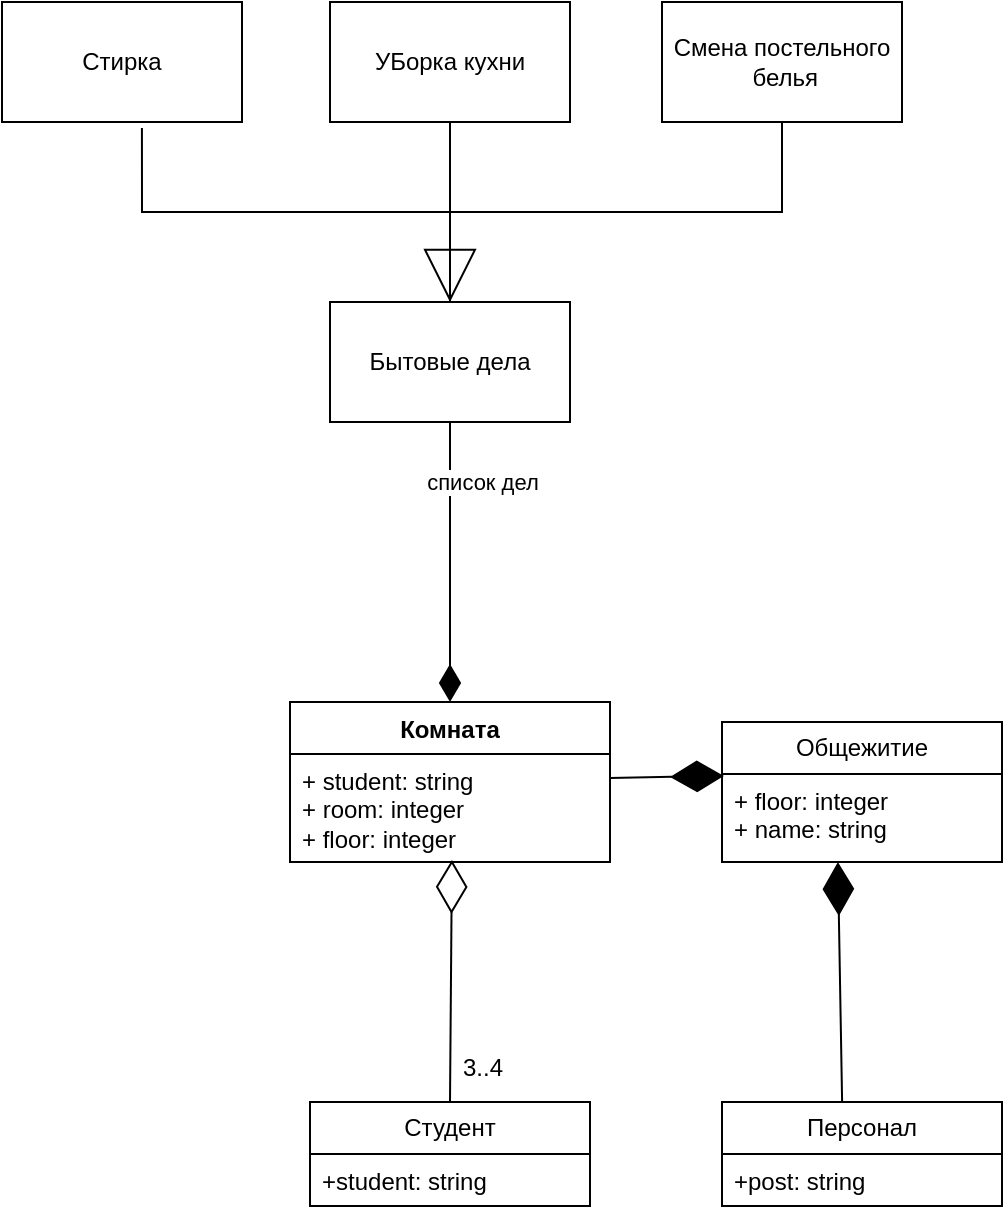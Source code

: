 <mxfile version="24.8.4" pages="2">
  <diagram name="Страница — 1" id="LvqfjD2M8qzksCrtMziz">
    <mxGraphModel dx="1195" dy="1906" grid="1" gridSize="10" guides="1" tooltips="1" connect="1" arrows="1" fold="1" page="1" pageScale="1" pageWidth="827" pageHeight="1169" math="0" shadow="0">
      <root>
        <mxCell id="0" />
        <mxCell id="1" parent="0" />
        <mxCell id="y4YscZzIlFFjTKctuAkd-9" value="" style="endArrow=diamondThin;endFill=1;endSize=24;html=1;rounded=0;exitX=1;exitY=0.222;exitDx=0;exitDy=0;entryX=0.007;entryY=0.385;entryDx=0;entryDy=0;entryPerimeter=0;exitPerimeter=0;" parent="1" source="y4YscZzIlFFjTKctuAkd-34" target="y4YscZzIlFFjTKctuAkd-39" edge="1">
          <mxGeometry width="160" relative="1" as="geometry">
            <mxPoint x="280" y="350" as="sourcePoint" />
            <mxPoint x="369.02" y="144.992" as="targetPoint" />
            <Array as="points" />
          </mxGeometry>
        </mxCell>
        <mxCell id="y4YscZzIlFFjTKctuAkd-21" value="Стирка" style="rounded=0;whiteSpace=wrap;html=1;" parent="1" vertex="1">
          <mxGeometry x="270" y="-400" width="120" height="60" as="geometry" />
        </mxCell>
        <mxCell id="y4YscZzIlFFjTKctuAkd-33" value="Комната" style="swimlane;fontStyle=1;align=center;verticalAlign=top;childLayout=stackLayout;horizontal=1;startSize=26;horizontalStack=0;resizeParent=1;resizeParentMax=0;resizeLast=0;collapsible=1;marginBottom=0;whiteSpace=wrap;html=1;" parent="1" vertex="1">
          <mxGeometry x="414" y="-50" width="160" height="80" as="geometry">
            <mxRectangle x="70" y="97" width="90" height="30" as="alternateBounds" />
          </mxGeometry>
        </mxCell>
        <mxCell id="y4YscZzIlFFjTKctuAkd-34" value="+ student: string&lt;div&gt;+ room: integer&lt;/div&gt;&lt;div&gt;+ floor: integer&lt;/div&gt;" style="text;strokeColor=none;fillColor=none;align=left;verticalAlign=top;spacingLeft=4;spacingRight=4;overflow=hidden;rotatable=0;points=[[0,0.5],[1,0.5]];portConstraint=eastwest;whiteSpace=wrap;html=1;" parent="y4YscZzIlFFjTKctuAkd-33" vertex="1">
          <mxGeometry y="26" width="160" height="54" as="geometry" />
        </mxCell>
        <mxCell id="y4YscZzIlFFjTKctuAkd-39" value="Общежитие" style="swimlane;fontStyle=0;childLayout=stackLayout;horizontal=1;startSize=26;fillColor=none;horizontalStack=0;resizeParent=1;resizeParentMax=0;resizeLast=0;collapsible=1;marginBottom=0;whiteSpace=wrap;html=1;" parent="1" vertex="1">
          <mxGeometry x="630" y="-40" width="140" height="70" as="geometry">
            <mxRectangle x="370" y="110" width="110" height="30" as="alternateBounds" />
          </mxGeometry>
        </mxCell>
        <mxCell id="y4YscZzIlFFjTKctuAkd-40" value="+ floor: integer&lt;div&gt;+ name: string&lt;/div&gt;" style="text;strokeColor=none;fillColor=none;align=left;verticalAlign=top;spacingLeft=4;spacingRight=4;overflow=hidden;rotatable=0;points=[[0,0.5],[1,0.5]];portConstraint=eastwest;whiteSpace=wrap;html=1;" parent="y4YscZzIlFFjTKctuAkd-39" vertex="1">
          <mxGeometry y="26" width="140" height="44" as="geometry" />
        </mxCell>
        <mxCell id="y4YscZzIlFFjTKctuAkd-43" value="Бытовые дела" style="rounded=0;whiteSpace=wrap;html=1;" parent="1" vertex="1">
          <mxGeometry x="434" y="-250" width="120" height="60" as="geometry" />
        </mxCell>
        <mxCell id="y4YscZzIlFFjTKctuAkd-47" value="cписок дел" style="endArrow=diamondThin;endSize=16;endFill=1;html=1;rounded=0;exitX=0.5;exitY=1;exitDx=0;exitDy=0;entryX=0.5;entryY=0;entryDx=0;entryDy=0;" parent="1" source="y4YscZzIlFFjTKctuAkd-43" target="y4YscZzIlFFjTKctuAkd-33" edge="1">
          <mxGeometry x="-0.571" y="16" width="160" relative="1" as="geometry">
            <mxPoint x="130" y="370" as="sourcePoint" />
            <mxPoint x="494" y="-190" as="targetPoint" />
            <mxPoint as="offset" />
            <Array as="points" />
          </mxGeometry>
        </mxCell>
        <mxCell id="y4YscZzIlFFjTKctuAkd-52" value="Студент" style="swimlane;fontStyle=0;childLayout=stackLayout;horizontal=1;startSize=26;fillColor=none;horizontalStack=0;resizeParent=1;resizeParentMax=0;resizeLast=0;collapsible=1;marginBottom=0;whiteSpace=wrap;html=1;" parent="1" vertex="1">
          <mxGeometry x="424" y="150" width="140" height="52" as="geometry" />
        </mxCell>
        <mxCell id="y4YscZzIlFFjTKctuAkd-54" value="+student: string" style="text;strokeColor=none;fillColor=none;align=left;verticalAlign=top;spacingLeft=4;spacingRight=4;overflow=hidden;rotatable=0;points=[[0,0.5],[1,0.5]];portConstraint=eastwest;whiteSpace=wrap;html=1;" parent="y4YscZzIlFFjTKctuAkd-52" vertex="1">
          <mxGeometry y="26" width="140" height="26" as="geometry" />
        </mxCell>
        <mxCell id="y4YscZzIlFFjTKctuAkd-57" value="" style="endArrow=diamondThin;endFill=1;endSize=24;html=1;rounded=0;exitX=0.429;exitY=0;exitDx=0;exitDy=0;exitPerimeter=0;entryX=0.414;entryY=1;entryDx=0;entryDy=0;entryPerimeter=0;" parent="1" source="y4YscZzIlFFjTKctuAkd-58" target="y4YscZzIlFFjTKctuAkd-40" edge="1">
          <mxGeometry width="160" relative="1" as="geometry">
            <mxPoint x="700" y="130" as="sourcePoint" />
            <mxPoint x="510" y="140" as="targetPoint" />
          </mxGeometry>
        </mxCell>
        <mxCell id="y4YscZzIlFFjTKctuAkd-58" value="Персонал" style="swimlane;fontStyle=0;childLayout=stackLayout;horizontal=1;startSize=26;fillColor=none;horizontalStack=0;resizeParent=1;resizeParentMax=0;resizeLast=0;collapsible=1;marginBottom=0;whiteSpace=wrap;html=1;" parent="1" vertex="1">
          <mxGeometry x="630" y="150" width="140" height="52" as="geometry" />
        </mxCell>
        <mxCell id="y4YscZzIlFFjTKctuAkd-59" value="+post: string" style="text;strokeColor=none;fillColor=none;align=left;verticalAlign=top;spacingLeft=4;spacingRight=4;overflow=hidden;rotatable=0;points=[[0,0.5],[1,0.5]];portConstraint=eastwest;whiteSpace=wrap;html=1;" parent="y4YscZzIlFFjTKctuAkd-58" vertex="1">
          <mxGeometry y="26" width="140" height="26" as="geometry" />
        </mxCell>
        <mxCell id="lZRZO1sQGOBONxikhXFa-5" style="edgeStyle=orthogonalEdgeStyle;rounded=0;orthogonalLoop=1;jettySize=auto;html=1;entryX=0.5;entryY=0;entryDx=0;entryDy=0;endArrow=block;endFill=0;strokeWidth=1;endSize=24;" parent="1" source="zwJVkvs1Xq9DrfwiGJbF-1" target="y4YscZzIlFFjTKctuAkd-43" edge="1">
          <mxGeometry relative="1" as="geometry" />
        </mxCell>
        <mxCell id="zwJVkvs1Xq9DrfwiGJbF-1" value="УБорка кухни" style="rounded=0;whiteSpace=wrap;html=1;" parent="1" vertex="1">
          <mxGeometry x="434" y="-400" width="120" height="60" as="geometry" />
        </mxCell>
        <mxCell id="zwJVkvs1Xq9DrfwiGJbF-2" value="Смена постельного&lt;div&gt;&amp;nbsp;белья&lt;/div&gt;" style="rounded=0;whiteSpace=wrap;html=1;" parent="1" vertex="1">
          <mxGeometry x="600" y="-400" width="120" height="60" as="geometry" />
        </mxCell>
        <mxCell id="zwJVkvs1Xq9DrfwiGJbF-3" value="" style="endArrow=none;html=1;rounded=0;entryX=0.583;entryY=1.05;entryDx=0;entryDy=0;entryPerimeter=0;exitX=0.5;exitY=0;exitDx=0;exitDy=0;edgeStyle=orthogonalEdgeStyle;" parent="1" source="y4YscZzIlFFjTKctuAkd-43" target="y4YscZzIlFFjTKctuAkd-21" edge="1">
          <mxGeometry width="50" height="50" relative="1" as="geometry">
            <mxPoint x="390" y="-250" as="sourcePoint" />
            <mxPoint x="440" y="-300" as="targetPoint" />
          </mxGeometry>
        </mxCell>
        <mxCell id="zwJVkvs1Xq9DrfwiGJbF-6" value="" style="endArrow=none;html=1;rounded=0;exitX=0.5;exitY=0;exitDx=0;exitDy=0;entryX=0.5;entryY=1;entryDx=0;entryDy=0;edgeStyle=orthogonalEdgeStyle;" parent="1" source="y4YscZzIlFFjTKctuAkd-43" target="zwJVkvs1Xq9DrfwiGJbF-2" edge="1">
          <mxGeometry width="50" height="50" relative="1" as="geometry">
            <mxPoint x="390" y="-250" as="sourcePoint" />
            <mxPoint x="440" y="-300" as="targetPoint" />
          </mxGeometry>
        </mxCell>
        <mxCell id="y4YscZzIlFFjTKctuAkd-12" value="" style="endArrow=diamondThin;endFill=0;endSize=24;html=1;rounded=0;exitX=0.5;exitY=0;exitDx=0;exitDy=0;entryX=0.506;entryY=0.981;entryDx=0;entryDy=0;entryPerimeter=0;" parent="1" source="y4YscZzIlFFjTKctuAkd-52" target="y4YscZzIlFFjTKctuAkd-34" edge="1">
          <mxGeometry width="160" relative="1" as="geometry">
            <mxPoint x="138.96" y="160" as="sourcePoint" />
            <mxPoint x="490" y="27" as="targetPoint" />
            <Array as="points" />
          </mxGeometry>
        </mxCell>
        <mxCell id="mX3pQxSRDZWfbYNJxFJx-2" value="3..4" style="text;html=1;align=center;verticalAlign=middle;resizable=0;points=[];autosize=1;strokeColor=none;fillColor=none;" vertex="1" parent="1">
          <mxGeometry x="490" y="118" width="40" height="30" as="geometry" />
        </mxCell>
      </root>
    </mxGraphModel>
  </diagram>
  <diagram id="BKlEpDC3fkvmiUqrH8EF" name="Страница — 2">
    <mxGraphModel dx="1674" dy="907" grid="1" gridSize="10" guides="1" tooltips="1" connect="1" arrows="1" fold="1" page="1" pageScale="1" pageWidth="827" pageHeight="1169" math="0" shadow="0">
      <root>
        <mxCell id="0" />
        <mxCell id="1" parent="0" />
      </root>
    </mxGraphModel>
  </diagram>
</mxfile>
